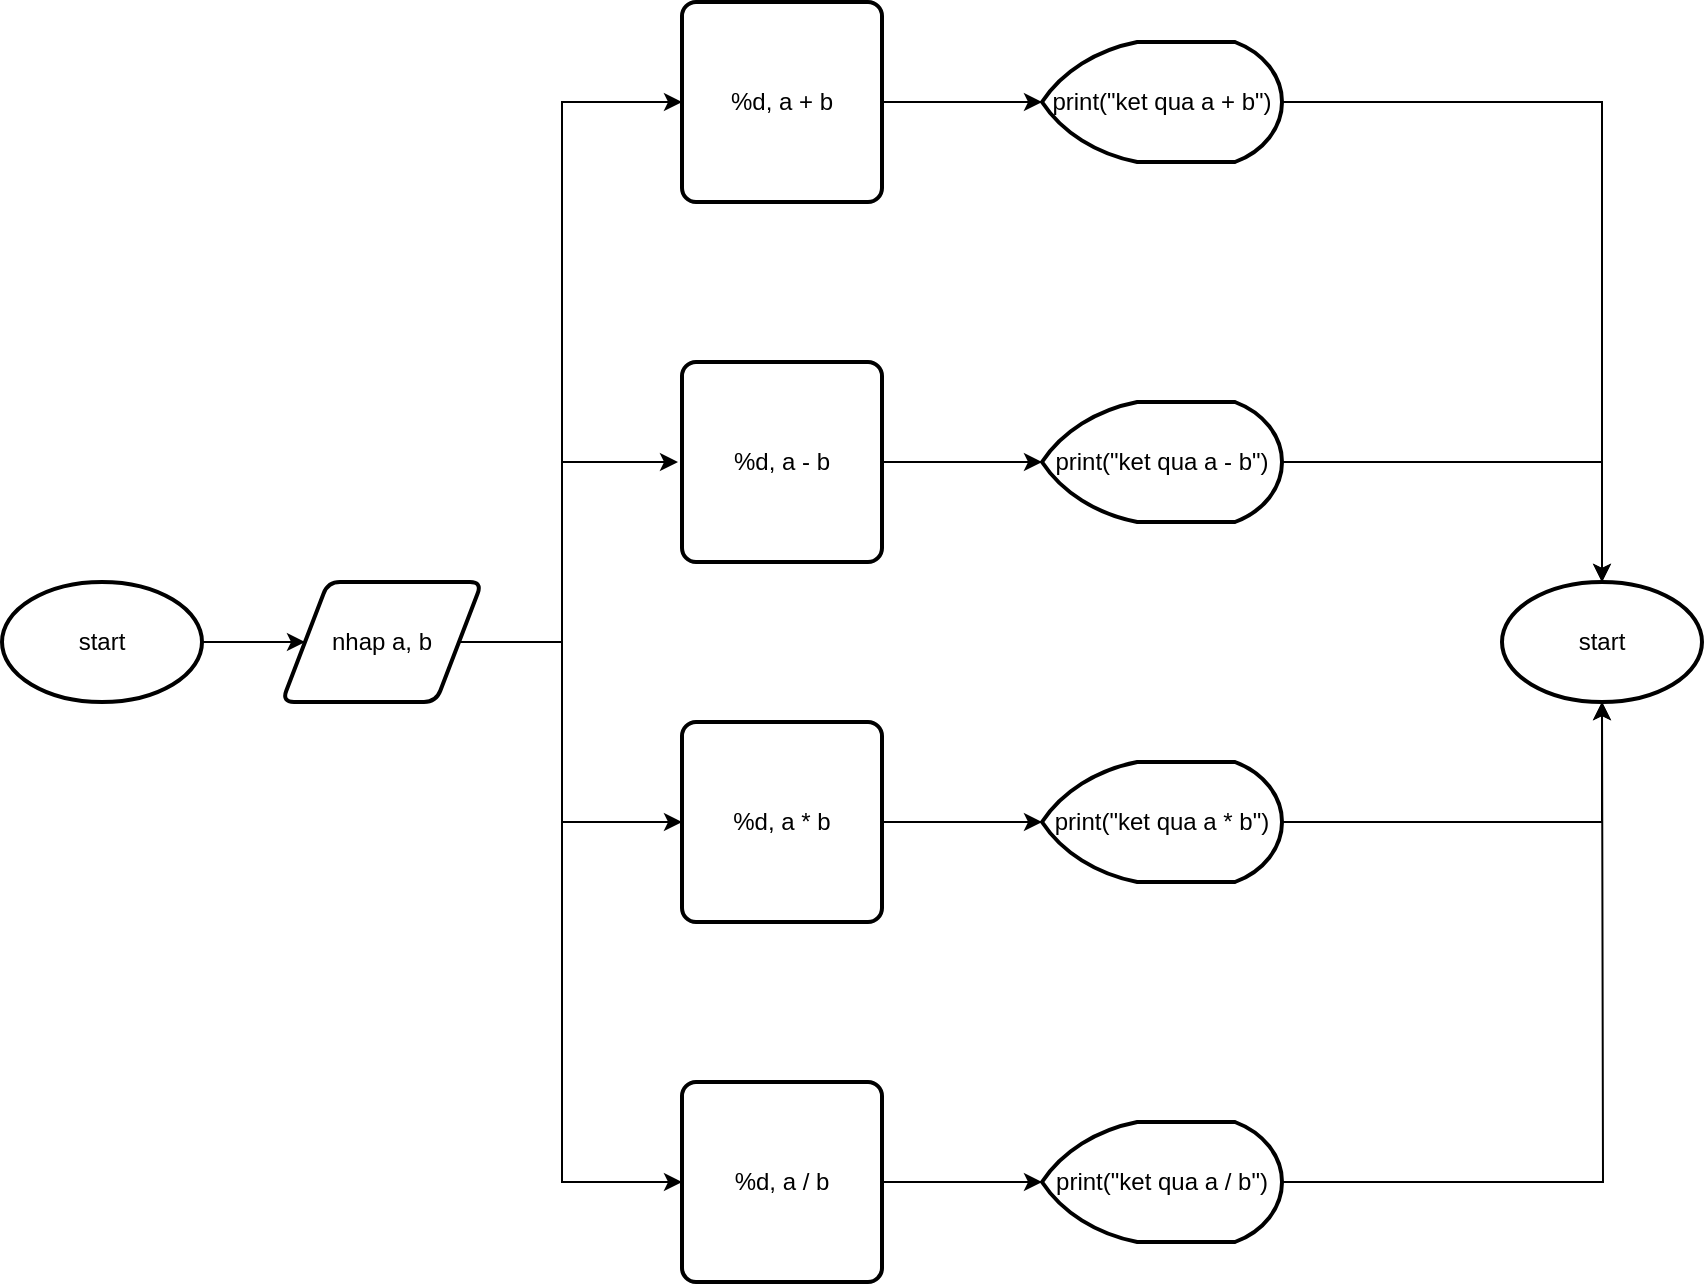 <mxfile version="25.0.3">
  <diagram name="Page-1" id="QYuIQ6ww__clh0-2v3mI">
    <mxGraphModel dx="2044" dy="789" grid="1" gridSize="10" guides="1" tooltips="1" connect="1" arrows="1" fold="1" page="1" pageScale="1" pageWidth="850" pageHeight="1100" math="0" shadow="0">
      <root>
        <mxCell id="0" />
        <mxCell id="1" parent="0" />
        <mxCell id="mvYz8XYoMtapMgSB3aDy-4" style="edgeStyle=orthogonalEdgeStyle;rounded=0;orthogonalLoop=1;jettySize=auto;html=1;" edge="1" parent="1" source="mvYz8XYoMtapMgSB3aDy-1" target="mvYz8XYoMtapMgSB3aDy-3">
          <mxGeometry relative="1" as="geometry" />
        </mxCell>
        <mxCell id="mvYz8XYoMtapMgSB3aDy-1" value="start" style="strokeWidth=2;html=1;shape=mxgraph.flowchart.start_1;whiteSpace=wrap;" vertex="1" parent="1">
          <mxGeometry y="370" width="100" height="60" as="geometry" />
        </mxCell>
        <mxCell id="mvYz8XYoMtapMgSB3aDy-3" value="nhap a, b" style="shape=parallelogram;html=1;strokeWidth=2;perimeter=parallelogramPerimeter;whiteSpace=wrap;rounded=1;arcSize=12;size=0.23;" vertex="1" parent="1">
          <mxGeometry x="140" y="370" width="100" height="60" as="geometry" />
        </mxCell>
        <mxCell id="mvYz8XYoMtapMgSB3aDy-6" value="%d, a - b" style="rounded=1;whiteSpace=wrap;html=1;absoluteArcSize=1;arcSize=14;strokeWidth=2;" vertex="1" parent="1">
          <mxGeometry x="340" y="260" width="100" height="100" as="geometry" />
        </mxCell>
        <mxCell id="mvYz8XYoMtapMgSB3aDy-8" value="%d, a * b" style="rounded=1;whiteSpace=wrap;html=1;absoluteArcSize=1;arcSize=14;strokeWidth=2;" vertex="1" parent="1">
          <mxGeometry x="340" y="440" width="100" height="100" as="geometry" />
        </mxCell>
        <mxCell id="mvYz8XYoMtapMgSB3aDy-10" value="%d, a / b" style="rounded=1;whiteSpace=wrap;html=1;absoluteArcSize=1;arcSize=14;strokeWidth=2;" vertex="1" parent="1">
          <mxGeometry x="340" y="620" width="100" height="100" as="geometry" />
        </mxCell>
        <mxCell id="mvYz8XYoMtapMgSB3aDy-16" style="edgeStyle=orthogonalEdgeStyle;rounded=0;orthogonalLoop=1;jettySize=auto;html=1;" edge="1" parent="1" source="mvYz8XYoMtapMgSB3aDy-11">
          <mxGeometry relative="1" as="geometry">
            <mxPoint x="520" y="130" as="targetPoint" />
          </mxGeometry>
        </mxCell>
        <mxCell id="mvYz8XYoMtapMgSB3aDy-11" value="%d, a + b" style="rounded=1;whiteSpace=wrap;html=1;absoluteArcSize=1;arcSize=14;strokeWidth=2;" vertex="1" parent="1">
          <mxGeometry x="340" y="80" width="100" height="100" as="geometry" />
        </mxCell>
        <mxCell id="mvYz8XYoMtapMgSB3aDy-12" value="" style="endArrow=classic;html=1;rounded=0;exitX=1;exitY=0.5;exitDx=0;exitDy=0;entryX=0;entryY=0.5;entryDx=0;entryDy=0;" edge="1" parent="1" source="mvYz8XYoMtapMgSB3aDy-3" target="mvYz8XYoMtapMgSB3aDy-11">
          <mxGeometry width="50" height="50" relative="1" as="geometry">
            <mxPoint x="400" y="430" as="sourcePoint" />
            <mxPoint x="280" y="120" as="targetPoint" />
            <Array as="points">
              <mxPoint x="280" y="400" />
              <mxPoint x="280" y="130" />
              <mxPoint x="310" y="130" />
            </Array>
          </mxGeometry>
        </mxCell>
        <mxCell id="mvYz8XYoMtapMgSB3aDy-13" value="" style="endArrow=classic;html=1;rounded=0;" edge="1" parent="1">
          <mxGeometry width="50" height="50" relative="1" as="geometry">
            <mxPoint x="280" y="310" as="sourcePoint" />
            <mxPoint x="338" y="310" as="targetPoint" />
            <Array as="points">
              <mxPoint x="310" y="310" />
            </Array>
          </mxGeometry>
        </mxCell>
        <mxCell id="mvYz8XYoMtapMgSB3aDy-14" value="" style="endArrow=classic;html=1;rounded=0;entryX=0;entryY=0.5;entryDx=0;entryDy=0;" edge="1" parent="1" target="mvYz8XYoMtapMgSB3aDy-8">
          <mxGeometry width="50" height="50" relative="1" as="geometry">
            <mxPoint x="280" y="400" as="sourcePoint" />
            <mxPoint x="280" y="490" as="targetPoint" />
            <Array as="points">
              <mxPoint x="280" y="490" />
            </Array>
          </mxGeometry>
        </mxCell>
        <mxCell id="mvYz8XYoMtapMgSB3aDy-15" value="" style="endArrow=classic;html=1;rounded=0;entryX=0;entryY=0.5;entryDx=0;entryDy=0;" edge="1" parent="1" target="mvYz8XYoMtapMgSB3aDy-10">
          <mxGeometry width="50" height="50" relative="1" as="geometry">
            <mxPoint x="280" y="490" as="sourcePoint" />
            <mxPoint x="450" y="380" as="targetPoint" />
            <Array as="points">
              <mxPoint x="280" y="670" />
            </Array>
          </mxGeometry>
        </mxCell>
        <mxCell id="mvYz8XYoMtapMgSB3aDy-17" value="print(&quot;ket qua a + b&quot;)" style="strokeWidth=2;html=1;shape=mxgraph.flowchart.display;whiteSpace=wrap;" vertex="1" parent="1">
          <mxGeometry x="520" y="100" width="120" height="60" as="geometry" />
        </mxCell>
        <mxCell id="mvYz8XYoMtapMgSB3aDy-18" value="print(&quot;ket qua a - b&quot;)" style="strokeWidth=2;html=1;shape=mxgraph.flowchart.display;whiteSpace=wrap;" vertex="1" parent="1">
          <mxGeometry x="520" y="280" width="120" height="60" as="geometry" />
        </mxCell>
        <mxCell id="mvYz8XYoMtapMgSB3aDy-19" style="edgeStyle=orthogonalEdgeStyle;rounded=0;orthogonalLoop=1;jettySize=auto;html=1;entryX=0;entryY=0.5;entryDx=0;entryDy=0;entryPerimeter=0;" edge="1" parent="1" source="mvYz8XYoMtapMgSB3aDy-6" target="mvYz8XYoMtapMgSB3aDy-18">
          <mxGeometry relative="1" as="geometry" />
        </mxCell>
        <mxCell id="mvYz8XYoMtapMgSB3aDy-20" value="print(&quot;ket qua a * b&quot;)" style="strokeWidth=2;html=1;shape=mxgraph.flowchart.display;whiteSpace=wrap;" vertex="1" parent="1">
          <mxGeometry x="520" y="460" width="120" height="60" as="geometry" />
        </mxCell>
        <mxCell id="mvYz8XYoMtapMgSB3aDy-21" style="edgeStyle=orthogonalEdgeStyle;rounded=0;orthogonalLoop=1;jettySize=auto;html=1;entryX=0;entryY=0.5;entryDx=0;entryDy=0;entryPerimeter=0;" edge="1" parent="1" source="mvYz8XYoMtapMgSB3aDy-8" target="mvYz8XYoMtapMgSB3aDy-20">
          <mxGeometry relative="1" as="geometry" />
        </mxCell>
        <mxCell id="mvYz8XYoMtapMgSB3aDy-28" style="edgeStyle=orthogonalEdgeStyle;rounded=0;orthogonalLoop=1;jettySize=auto;html=1;" edge="1" parent="1" source="mvYz8XYoMtapMgSB3aDy-22">
          <mxGeometry relative="1" as="geometry">
            <mxPoint x="800" y="430" as="targetPoint" />
          </mxGeometry>
        </mxCell>
        <mxCell id="mvYz8XYoMtapMgSB3aDy-22" value="print(&quot;ket qua a / b&quot;)" style="strokeWidth=2;html=1;shape=mxgraph.flowchart.display;whiteSpace=wrap;" vertex="1" parent="1">
          <mxGeometry x="520" y="640" width="120" height="60" as="geometry" />
        </mxCell>
        <mxCell id="mvYz8XYoMtapMgSB3aDy-23" style="edgeStyle=orthogonalEdgeStyle;rounded=0;orthogonalLoop=1;jettySize=auto;html=1;entryX=0;entryY=0.5;entryDx=0;entryDy=0;entryPerimeter=0;" edge="1" parent="1" source="mvYz8XYoMtapMgSB3aDy-10" target="mvYz8XYoMtapMgSB3aDy-22">
          <mxGeometry relative="1" as="geometry" />
        </mxCell>
        <mxCell id="mvYz8XYoMtapMgSB3aDy-24" value="start" style="strokeWidth=2;html=1;shape=mxgraph.flowchart.start_1;whiteSpace=wrap;" vertex="1" parent="1">
          <mxGeometry x="750" y="370" width="100" height="60" as="geometry" />
        </mxCell>
        <mxCell id="mvYz8XYoMtapMgSB3aDy-25" style="edgeStyle=orthogonalEdgeStyle;rounded=0;orthogonalLoop=1;jettySize=auto;html=1;entryX=0.5;entryY=0;entryDx=0;entryDy=0;entryPerimeter=0;" edge="1" parent="1" source="mvYz8XYoMtapMgSB3aDy-18" target="mvYz8XYoMtapMgSB3aDy-24">
          <mxGeometry relative="1" as="geometry" />
        </mxCell>
        <mxCell id="mvYz8XYoMtapMgSB3aDy-26" style="edgeStyle=orthogonalEdgeStyle;rounded=0;orthogonalLoop=1;jettySize=auto;html=1;entryX=0.5;entryY=0;entryDx=0;entryDy=0;entryPerimeter=0;" edge="1" parent="1" source="mvYz8XYoMtapMgSB3aDy-17" target="mvYz8XYoMtapMgSB3aDy-24">
          <mxGeometry relative="1" as="geometry" />
        </mxCell>
        <mxCell id="mvYz8XYoMtapMgSB3aDy-27" style="edgeStyle=orthogonalEdgeStyle;rounded=0;orthogonalLoop=1;jettySize=auto;html=1;entryX=0.5;entryY=1;entryDx=0;entryDy=0;entryPerimeter=0;" edge="1" parent="1" source="mvYz8XYoMtapMgSB3aDy-20" target="mvYz8XYoMtapMgSB3aDy-24">
          <mxGeometry relative="1" as="geometry" />
        </mxCell>
      </root>
    </mxGraphModel>
  </diagram>
</mxfile>
